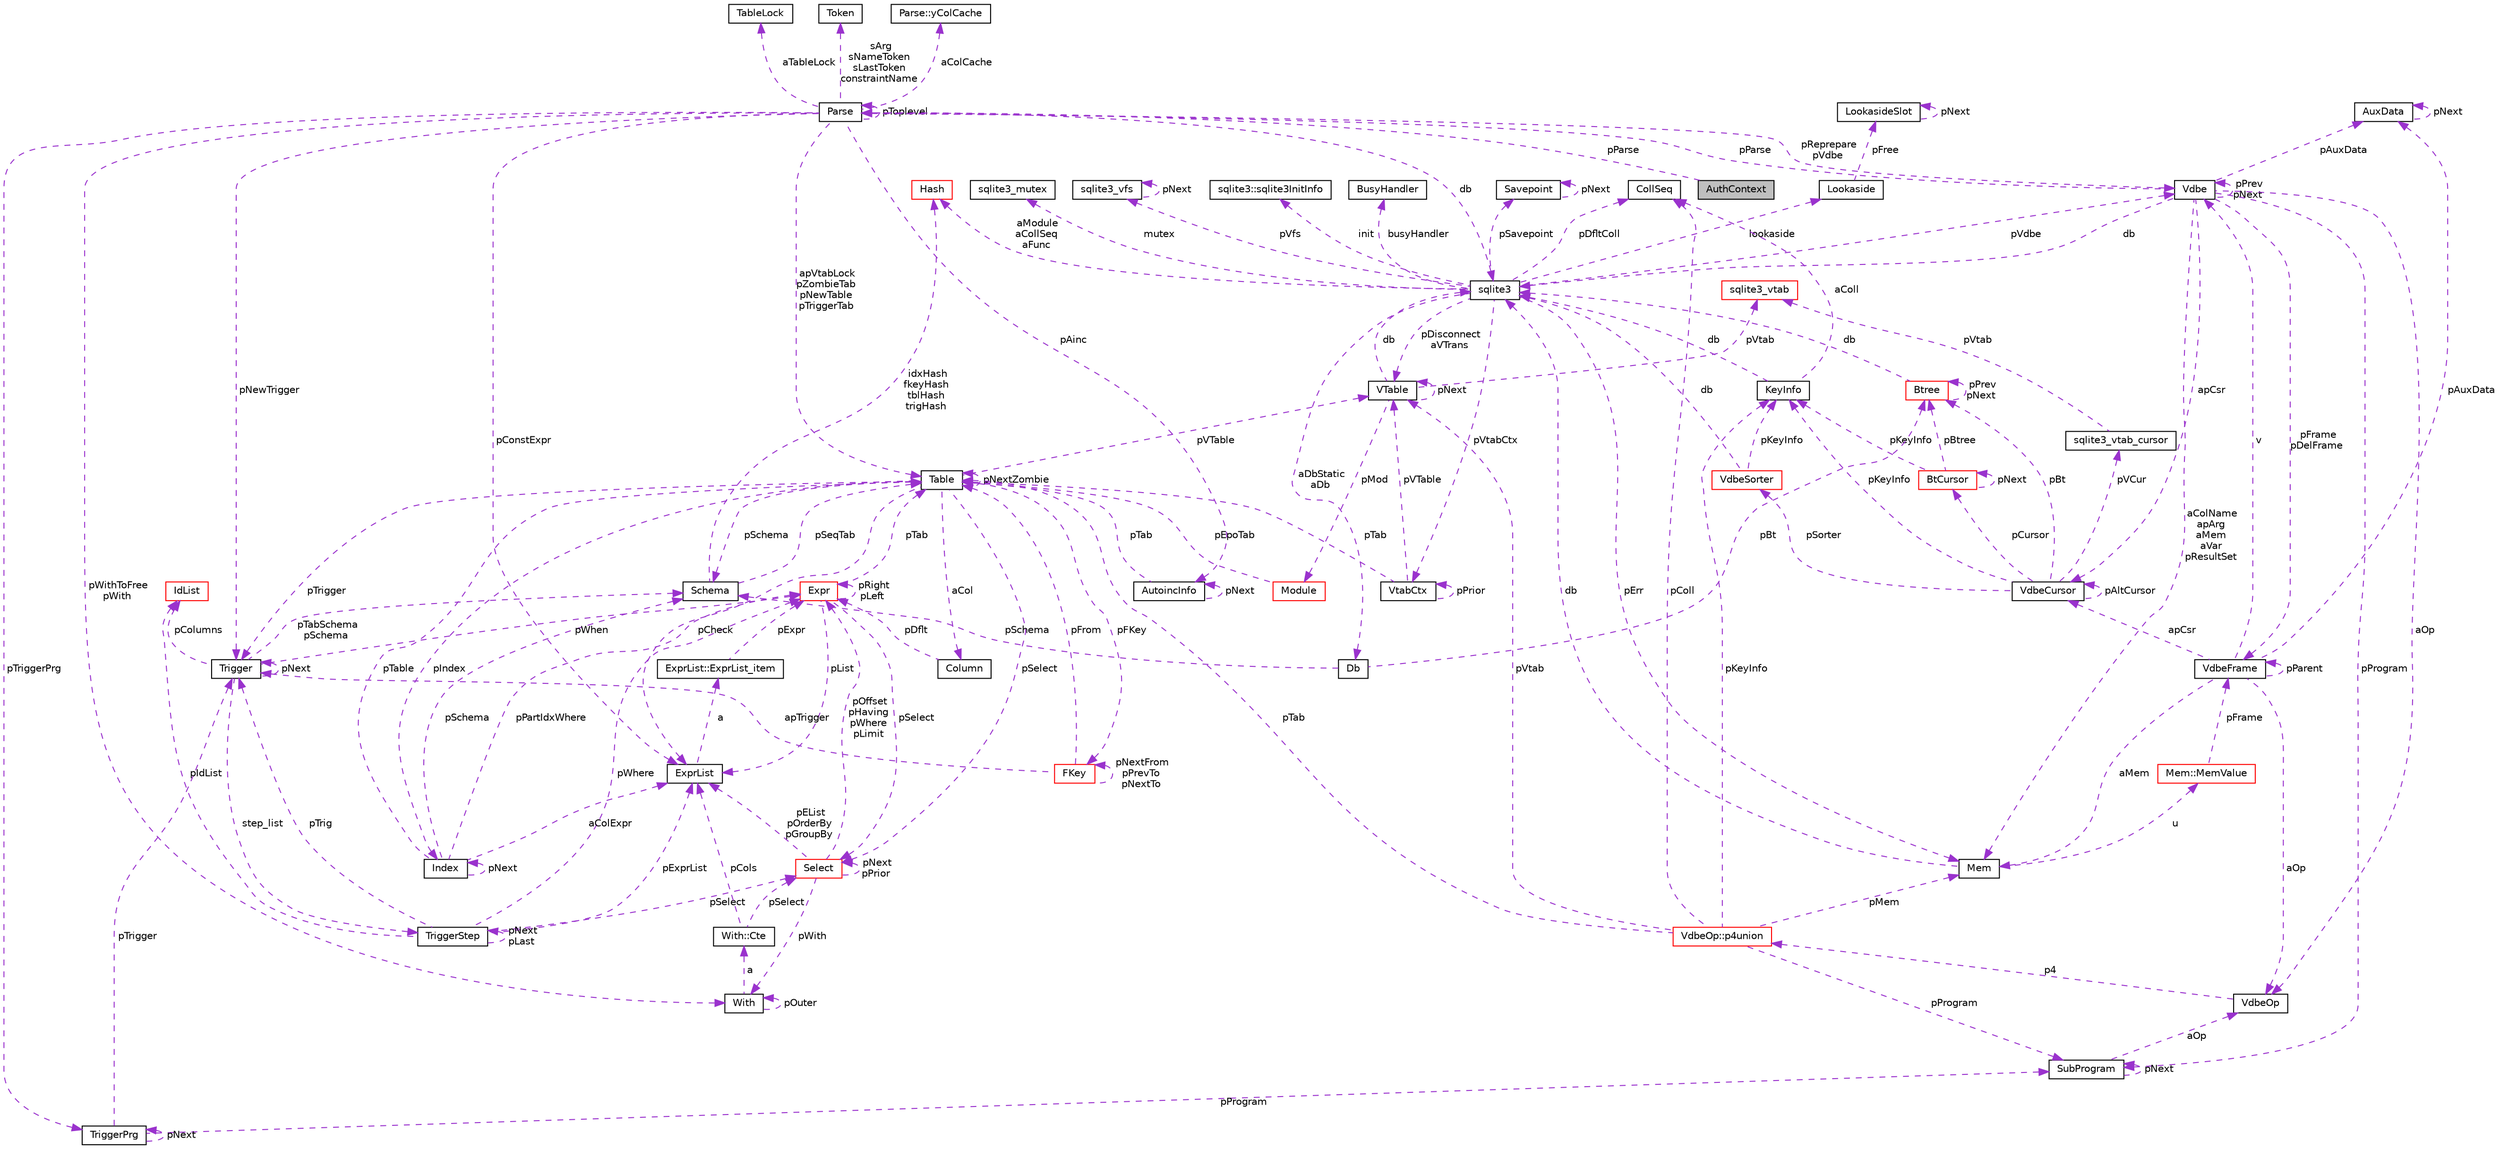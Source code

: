 digraph "AuthContext"
{
  edge [fontname="Helvetica",fontsize="10",labelfontname="Helvetica",labelfontsize="10"];
  node [fontname="Helvetica",fontsize="10",shape=record];
  Node1 [label="AuthContext",height=0.2,width=0.4,color="black", fillcolor="grey75", style="filled", fontcolor="black"];
  Node2 -> Node1 [dir="back",color="darkorchid3",fontsize="10",style="dashed",label=" pParse" ];
  Node2 [label="Parse",height=0.2,width=0.4,color="black", fillcolor="white", style="filled",URL="$structParse.html"];
  Node3 -> Node2 [dir="back",color="darkorchid3",fontsize="10",style="dashed",label=" pReprepare\npVdbe" ];
  Node3 [label="Vdbe",height=0.2,width=0.4,color="black", fillcolor="white", style="filled",URL="$structVdbe.html"];
  Node4 -> Node3 [dir="back",color="darkorchid3",fontsize="10",style="dashed",label=" aColName\napArg\naMem\naVar\npResultSet" ];
  Node4 [label="Mem",height=0.2,width=0.4,color="black", fillcolor="white", style="filled",URL="$structMem.html"];
  Node5 -> Node4 [dir="back",color="darkorchid3",fontsize="10",style="dashed",label=" u" ];
  Node5 [label="Mem::MemValue",height=0.2,width=0.4,color="red", fillcolor="white", style="filled",URL="$unionMem_1_1MemValue.html"];
  Node6 -> Node5 [dir="back",color="darkorchid3",fontsize="10",style="dashed",label=" pFrame" ];
  Node6 [label="VdbeFrame",height=0.2,width=0.4,color="black", fillcolor="white", style="filled",URL="$structVdbeFrame.html"];
  Node4 -> Node6 [dir="back",color="darkorchid3",fontsize="10",style="dashed",label=" aMem" ];
  Node3 -> Node6 [dir="back",color="darkorchid3",fontsize="10",style="dashed",label=" v" ];
  Node6 -> Node6 [dir="back",color="darkorchid3",fontsize="10",style="dashed",label=" pParent" ];
  Node7 -> Node6 [dir="back",color="darkorchid3",fontsize="10",style="dashed",label=" pAuxData" ];
  Node7 [label="AuxData",height=0.2,width=0.4,color="black", fillcolor="white", style="filled",URL="$structAuxData.html"];
  Node7 -> Node7 [dir="back",color="darkorchid3",fontsize="10",style="dashed",label=" pNext" ];
  Node8 -> Node6 [dir="back",color="darkorchid3",fontsize="10",style="dashed",label=" apCsr" ];
  Node8 [label="VdbeCursor",height=0.2,width=0.4,color="black", fillcolor="white", style="filled",URL="$structVdbeCursor.html"];
  Node9 -> Node8 [dir="back",color="darkorchid3",fontsize="10",style="dashed",label=" pCursor" ];
  Node9 [label="BtCursor",height=0.2,width=0.4,color="red", fillcolor="white", style="filled",URL="$structBtCursor.html"];
  Node9 -> Node9 [dir="back",color="darkorchid3",fontsize="10",style="dashed",label=" pNext" ];
  Node10 -> Node9 [dir="back",color="darkorchid3",fontsize="10",style="dashed",label=" pKeyInfo" ];
  Node10 [label="KeyInfo",height=0.2,width=0.4,color="black", fillcolor="white", style="filled",URL="$structKeyInfo.html"];
  Node11 -> Node10 [dir="back",color="darkorchid3",fontsize="10",style="dashed",label=" db" ];
  Node11 [label="sqlite3",height=0.2,width=0.4,color="black", fillcolor="white", style="filled",URL="$structsqlite3.html"];
  Node4 -> Node11 [dir="back",color="darkorchid3",fontsize="10",style="dashed",label=" pErr" ];
  Node3 -> Node11 [dir="back",color="darkorchid3",fontsize="10",style="dashed",label=" pVdbe" ];
  Node12 -> Node11 [dir="back",color="darkorchid3",fontsize="10",style="dashed",label=" pSavepoint" ];
  Node12 [label="Savepoint",height=0.2,width=0.4,color="black", fillcolor="white", style="filled",URL="$structSavepoint.html"];
  Node12 -> Node12 [dir="back",color="darkorchid3",fontsize="10",style="dashed",label=" pNext" ];
  Node13 -> Node11 [dir="back",color="darkorchid3",fontsize="10",style="dashed",label=" lookaside" ];
  Node13 [label="Lookaside",height=0.2,width=0.4,color="black", fillcolor="white", style="filled",URL="$structLookaside.html"];
  Node14 -> Node13 [dir="back",color="darkorchid3",fontsize="10",style="dashed",label=" pFree" ];
  Node14 [label="LookasideSlot",height=0.2,width=0.4,color="black", fillcolor="white", style="filled",URL="$structLookasideSlot.html"];
  Node14 -> Node14 [dir="back",color="darkorchid3",fontsize="10",style="dashed",label=" pNext" ];
  Node15 -> Node11 [dir="back",color="darkorchid3",fontsize="10",style="dashed",label=" mutex" ];
  Node15 [label="sqlite3_mutex",height=0.2,width=0.4,color="black", fillcolor="white", style="filled",URL="$structsqlite3__mutex.html"];
  Node16 -> Node11 [dir="back",color="darkorchid3",fontsize="10",style="dashed",label=" pVfs" ];
  Node16 [label="sqlite3_vfs",height=0.2,width=0.4,color="black", fillcolor="white", style="filled",URL="$structsqlite3__vfs.html"];
  Node16 -> Node16 [dir="back",color="darkorchid3",fontsize="10",style="dashed",label=" pNext" ];
  Node17 -> Node11 [dir="back",color="darkorchid3",fontsize="10",style="dashed",label=" init" ];
  Node17 [label="sqlite3::sqlite3InitInfo",height=0.2,width=0.4,color="black", fillcolor="white", style="filled",URL="$structsqlite3_1_1sqlite3InitInfo.html"];
  Node18 -> Node11 [dir="back",color="darkorchid3",fontsize="10",style="dashed",label=" busyHandler" ];
  Node18 [label="BusyHandler",height=0.2,width=0.4,color="black", fillcolor="white", style="filled",URL="$structBusyHandler.html"];
  Node19 -> Node11 [dir="back",color="darkorchid3",fontsize="10",style="dashed",label=" pVtabCtx" ];
  Node19 [label="VtabCtx",height=0.2,width=0.4,color="black", fillcolor="white", style="filled",URL="$structVtabCtx.html"];
  Node19 -> Node19 [dir="back",color="darkorchid3",fontsize="10",style="dashed",label=" pPrior" ];
  Node20 -> Node19 [dir="back",color="darkorchid3",fontsize="10",style="dashed",label=" pVTable" ];
  Node20 [label="VTable",height=0.2,width=0.4,color="black", fillcolor="white", style="filled",URL="$structVTable.html"];
  Node11 -> Node20 [dir="back",color="darkorchid3",fontsize="10",style="dashed",label=" db" ];
  Node20 -> Node20 [dir="back",color="darkorchid3",fontsize="10",style="dashed",label=" pNext" ];
  Node21 -> Node20 [dir="back",color="darkorchid3",fontsize="10",style="dashed",label=" pMod" ];
  Node21 [label="Module",height=0.2,width=0.4,color="red", fillcolor="white", style="filled",URL="$structModule.html"];
  Node22 -> Node21 [dir="back",color="darkorchid3",fontsize="10",style="dashed",label=" pEpoTab" ];
  Node22 [label="Table",height=0.2,width=0.4,color="black", fillcolor="white", style="filled",URL="$structTable.html"];
  Node23 -> Node22 [dir="back",color="darkorchid3",fontsize="10",style="dashed",label=" pSchema" ];
  Node23 [label="Schema",height=0.2,width=0.4,color="black", fillcolor="white", style="filled",URL="$structSchema.html"];
  Node22 -> Node23 [dir="back",color="darkorchid3",fontsize="10",style="dashed",label=" pSeqTab" ];
  Node24 -> Node23 [dir="back",color="darkorchid3",fontsize="10",style="dashed",label=" idxHash\nfkeyHash\ntblHash\ntrigHash" ];
  Node24 [label="Hash",height=0.2,width=0.4,color="red", fillcolor="white", style="filled",URL="$structHash.html"];
  Node25 -> Node22 [dir="back",color="darkorchid3",fontsize="10",style="dashed",label=" aCol" ];
  Node25 [label="Column",height=0.2,width=0.4,color="black", fillcolor="white", style="filled",URL="$structColumn.html"];
  Node26 -> Node25 [dir="back",color="darkorchid3",fontsize="10",style="dashed",label=" pDflt" ];
  Node26 [label="Expr",height=0.2,width=0.4,color="red", fillcolor="white", style="filled",URL="$structExpr.html"];
  Node26 -> Node26 [dir="back",color="darkorchid3",fontsize="10",style="dashed",label=" pRight\npLeft" ];
  Node22 -> Node26 [dir="back",color="darkorchid3",fontsize="10",style="dashed",label=" pTab" ];
  Node27 -> Node26 [dir="back",color="darkorchid3",fontsize="10",style="dashed",label=" pSelect" ];
  Node27 [label="Select",height=0.2,width=0.4,color="red", fillcolor="white", style="filled",URL="$structSelect.html"];
  Node26 -> Node27 [dir="back",color="darkorchid3",fontsize="10",style="dashed",label=" pOffset\npHaving\npWhere\npLimit" ];
  Node28 -> Node27 [dir="back",color="darkorchid3",fontsize="10",style="dashed",label=" pWith" ];
  Node28 [label="With",height=0.2,width=0.4,color="black", fillcolor="white", style="filled",URL="$structWith.html"];
  Node29 -> Node28 [dir="back",color="darkorchid3",fontsize="10",style="dashed",label=" a" ];
  Node29 [label="With::Cte",height=0.2,width=0.4,color="black", fillcolor="white", style="filled",URL="$structWith_1_1Cte.html"];
  Node27 -> Node29 [dir="back",color="darkorchid3",fontsize="10",style="dashed",label=" pSelect" ];
  Node30 -> Node29 [dir="back",color="darkorchid3",fontsize="10",style="dashed",label=" pCols" ];
  Node30 [label="ExprList",height=0.2,width=0.4,color="black", fillcolor="white", style="filled",URL="$structExprList.html"];
  Node31 -> Node30 [dir="back",color="darkorchid3",fontsize="10",style="dashed",label=" a" ];
  Node31 [label="ExprList::ExprList_item",height=0.2,width=0.4,color="black", fillcolor="white", style="filled",URL="$structExprList_1_1ExprList__item.html"];
  Node26 -> Node31 [dir="back",color="darkorchid3",fontsize="10",style="dashed",label=" pExpr" ];
  Node28 -> Node28 [dir="back",color="darkorchid3",fontsize="10",style="dashed",label=" pOuter" ];
  Node27 -> Node27 [dir="back",color="darkorchid3",fontsize="10",style="dashed",label=" pNext\npPrior" ];
  Node30 -> Node27 [dir="back",color="darkorchid3",fontsize="10",style="dashed",label=" pEList\npOrderBy\npGroupBy" ];
  Node30 -> Node26 [dir="back",color="darkorchid3",fontsize="10",style="dashed",label=" pList" ];
  Node32 -> Node22 [dir="back",color="darkorchid3",fontsize="10",style="dashed",label=" pFKey" ];
  Node32 [label="FKey",height=0.2,width=0.4,color="red", fillcolor="white", style="filled",URL="$structFKey.html"];
  Node32 -> Node32 [dir="back",color="darkorchid3",fontsize="10",style="dashed",label=" pNextFrom\npPrevTo\npNextTo" ];
  Node22 -> Node32 [dir="back",color="darkorchid3",fontsize="10",style="dashed",label=" pFrom" ];
  Node33 -> Node32 [dir="back",color="darkorchid3",fontsize="10",style="dashed",label=" apTrigger" ];
  Node33 [label="Trigger",height=0.2,width=0.4,color="black", fillcolor="white", style="filled",URL="$structTrigger.html"];
  Node34 -> Node33 [dir="back",color="darkorchid3",fontsize="10",style="dashed",label=" step_list" ];
  Node34 [label="TriggerStep",height=0.2,width=0.4,color="black", fillcolor="white", style="filled",URL="$structTriggerStep.html"];
  Node34 -> Node34 [dir="back",color="darkorchid3",fontsize="10",style="dashed",label=" pNext\npLast" ];
  Node26 -> Node34 [dir="back",color="darkorchid3",fontsize="10",style="dashed",label=" pWhere" ];
  Node35 -> Node34 [dir="back",color="darkorchid3",fontsize="10",style="dashed",label=" pIdList" ];
  Node35 [label="IdList",height=0.2,width=0.4,color="red", fillcolor="white", style="filled",URL="$structIdList.html"];
  Node27 -> Node34 [dir="back",color="darkorchid3",fontsize="10",style="dashed",label=" pSelect" ];
  Node33 -> Node34 [dir="back",color="darkorchid3",fontsize="10",style="dashed",label=" pTrig" ];
  Node30 -> Node34 [dir="back",color="darkorchid3",fontsize="10",style="dashed",label=" pExprList" ];
  Node23 -> Node33 [dir="back",color="darkorchid3",fontsize="10",style="dashed",label=" pTabSchema\npSchema" ];
  Node26 -> Node33 [dir="back",color="darkorchid3",fontsize="10",style="dashed",label=" pWhen" ];
  Node35 -> Node33 [dir="back",color="darkorchid3",fontsize="10",style="dashed",label=" pColumns" ];
  Node33 -> Node33 [dir="back",color="darkorchid3",fontsize="10",style="dashed",label=" pNext" ];
  Node20 -> Node22 [dir="back",color="darkorchid3",fontsize="10",style="dashed",label=" pVTable" ];
  Node22 -> Node22 [dir="back",color="darkorchid3",fontsize="10",style="dashed",label=" pNextZombie" ];
  Node33 -> Node22 [dir="back",color="darkorchid3",fontsize="10",style="dashed",label=" pTrigger" ];
  Node27 -> Node22 [dir="back",color="darkorchid3",fontsize="10",style="dashed",label=" pSelect" ];
  Node30 -> Node22 [dir="back",color="darkorchid3",fontsize="10",style="dashed",label=" pCheck" ];
  Node36 -> Node22 [dir="back",color="darkorchid3",fontsize="10",style="dashed",label=" pIndex" ];
  Node36 [label="Index",height=0.2,width=0.4,color="black", fillcolor="white", style="filled",URL="$structIndex.html"];
  Node23 -> Node36 [dir="back",color="darkorchid3",fontsize="10",style="dashed",label=" pSchema" ];
  Node26 -> Node36 [dir="back",color="darkorchid3",fontsize="10",style="dashed",label=" pPartIdxWhere" ];
  Node22 -> Node36 [dir="back",color="darkorchid3",fontsize="10",style="dashed",label=" pTable" ];
  Node30 -> Node36 [dir="back",color="darkorchid3",fontsize="10",style="dashed",label=" aColExpr" ];
  Node36 -> Node36 [dir="back",color="darkorchid3",fontsize="10",style="dashed",label=" pNext" ];
  Node37 -> Node20 [dir="back",color="darkorchid3",fontsize="10",style="dashed",label=" pVtab" ];
  Node37 [label="sqlite3_vtab",height=0.2,width=0.4,color="red", fillcolor="white", style="filled",URL="$structsqlite3__vtab.html"];
  Node22 -> Node19 [dir="back",color="darkorchid3",fontsize="10",style="dashed",label=" pTab" ];
  Node38 -> Node11 [dir="back",color="darkorchid3",fontsize="10",style="dashed",label=" pDfltColl" ];
  Node38 [label="CollSeq",height=0.2,width=0.4,color="black", fillcolor="white", style="filled",URL="$structCollSeq.html"];
  Node20 -> Node11 [dir="back",color="darkorchid3",fontsize="10",style="dashed",label=" pDisconnect\naVTrans" ];
  Node39 -> Node11 [dir="back",color="darkorchid3",fontsize="10",style="dashed",label=" aDbStatic\naDb" ];
  Node39 [label="Db",height=0.2,width=0.4,color="black", fillcolor="white", style="filled",URL="$structDb.html"];
  Node23 -> Node39 [dir="back",color="darkorchid3",fontsize="10",style="dashed",label=" pSchema" ];
  Node40 -> Node39 [dir="back",color="darkorchid3",fontsize="10",style="dashed",label=" pBt" ];
  Node40 [label="Btree",height=0.2,width=0.4,color="red", fillcolor="white", style="filled",URL="$structBtree.html"];
  Node11 -> Node40 [dir="back",color="darkorchid3",fontsize="10",style="dashed",label=" db" ];
  Node40 -> Node40 [dir="back",color="darkorchid3",fontsize="10",style="dashed",label=" pPrev\npNext" ];
  Node24 -> Node11 [dir="back",color="darkorchid3",fontsize="10",style="dashed",label=" aModule\naCollSeq\naFunc" ];
  Node38 -> Node10 [dir="back",color="darkorchid3",fontsize="10",style="dashed",label=" aColl" ];
  Node40 -> Node9 [dir="back",color="darkorchid3",fontsize="10",style="dashed",label=" pBtree" ];
  Node41 -> Node8 [dir="back",color="darkorchid3",fontsize="10",style="dashed",label=" pVCur" ];
  Node41 [label="sqlite3_vtab_cursor",height=0.2,width=0.4,color="black", fillcolor="white", style="filled",URL="$structsqlite3__vtab__cursor.html"];
  Node37 -> Node41 [dir="back",color="darkorchid3",fontsize="10",style="dashed",label=" pVtab" ];
  Node8 -> Node8 [dir="back",color="darkorchid3",fontsize="10",style="dashed",label=" pAltCursor" ];
  Node10 -> Node8 [dir="back",color="darkorchid3",fontsize="10",style="dashed",label=" pKeyInfo" ];
  Node40 -> Node8 [dir="back",color="darkorchid3",fontsize="10",style="dashed",label=" pBt" ];
  Node42 -> Node8 [dir="back",color="darkorchid3",fontsize="10",style="dashed",label=" pSorter" ];
  Node42 [label="VdbeSorter",height=0.2,width=0.4,color="red", fillcolor="white", style="filled",URL="$structVdbeSorter.html"];
  Node11 -> Node42 [dir="back",color="darkorchid3",fontsize="10",style="dashed",label=" db" ];
  Node10 -> Node42 [dir="back",color="darkorchid3",fontsize="10",style="dashed",label=" pKeyInfo" ];
  Node43 -> Node6 [dir="back",color="darkorchid3",fontsize="10",style="dashed",label=" aOp" ];
  Node43 [label="VdbeOp",height=0.2,width=0.4,color="black", fillcolor="white", style="filled",URL="$structVdbeOp.html"];
  Node44 -> Node43 [dir="back",color="darkorchid3",fontsize="10",style="dashed",label=" p4" ];
  Node44 [label="VdbeOp::p4union",height=0.2,width=0.4,color="red", fillcolor="white", style="filled",URL="$unionVdbeOp_1_1p4union.html"];
  Node4 -> Node44 [dir="back",color="darkorchid3",fontsize="10",style="dashed",label=" pMem" ];
  Node38 -> Node44 [dir="back",color="darkorchid3",fontsize="10",style="dashed",label=" pColl" ];
  Node20 -> Node44 [dir="back",color="darkorchid3",fontsize="10",style="dashed",label=" pVtab" ];
  Node22 -> Node44 [dir="back",color="darkorchid3",fontsize="10",style="dashed",label=" pTab" ];
  Node45 -> Node44 [dir="back",color="darkorchid3",fontsize="10",style="dashed",label=" pProgram" ];
  Node45 [label="SubProgram",height=0.2,width=0.4,color="black", fillcolor="white", style="filled",URL="$structSubProgram.html"];
  Node45 -> Node45 [dir="back",color="darkorchid3",fontsize="10",style="dashed",label=" pNext" ];
  Node43 -> Node45 [dir="back",color="darkorchid3",fontsize="10",style="dashed",label=" aOp" ];
  Node10 -> Node44 [dir="back",color="darkorchid3",fontsize="10",style="dashed",label=" pKeyInfo" ];
  Node11 -> Node4 [dir="back",color="darkorchid3",fontsize="10",style="dashed",label=" db" ];
  Node3 -> Node3 [dir="back",color="darkorchid3",fontsize="10",style="dashed",label=" pPrev\npNext" ];
  Node11 -> Node3 [dir="back",color="darkorchid3",fontsize="10",style="dashed",label=" db" ];
  Node6 -> Node3 [dir="back",color="darkorchid3",fontsize="10",style="dashed",label=" pFrame\npDelFrame" ];
  Node7 -> Node3 [dir="back",color="darkorchid3",fontsize="10",style="dashed",label=" pAuxData" ];
  Node45 -> Node3 [dir="back",color="darkorchid3",fontsize="10",style="dashed",label=" pProgram" ];
  Node8 -> Node3 [dir="back",color="darkorchid3",fontsize="10",style="dashed",label=" apCsr" ];
  Node2 -> Node3 [dir="back",color="darkorchid3",fontsize="10",style="dashed",label=" pParse" ];
  Node43 -> Node3 [dir="back",color="darkorchid3",fontsize="10",style="dashed",label=" aOp" ];
  Node11 -> Node2 [dir="back",color="darkorchid3",fontsize="10",style="dashed",label=" db" ];
  Node46 -> Node2 [dir="back",color="darkorchid3",fontsize="10",style="dashed",label=" aTableLock" ];
  Node46 [label="TableLock",height=0.2,width=0.4,color="black", fillcolor="white", style="filled",URL="$structTableLock.html"];
  Node47 -> Node2 [dir="back",color="darkorchid3",fontsize="10",style="dashed",label=" sArg\nsNameToken\nsLastToken\nconstraintName" ];
  Node47 [label="Token",height=0.2,width=0.4,color="black", fillcolor="white", style="filled",URL="$structToken.html"];
  Node28 -> Node2 [dir="back",color="darkorchid3",fontsize="10",style="dashed",label=" pWithToFree\npWith" ];
  Node48 -> Node2 [dir="back",color="darkorchid3",fontsize="10",style="dashed",label=" aColCache" ];
  Node48 [label="Parse::yColCache",height=0.2,width=0.4,color="black", fillcolor="white", style="filled",URL="$structParse_1_1yColCache.html"];
  Node22 -> Node2 [dir="back",color="darkorchid3",fontsize="10",style="dashed",label=" apVtabLock\npZombieTab\npNewTable\npTriggerTab" ];
  Node33 -> Node2 [dir="back",color="darkorchid3",fontsize="10",style="dashed",label=" pNewTrigger" ];
  Node49 -> Node2 [dir="back",color="darkorchid3",fontsize="10",style="dashed",label=" pTriggerPrg" ];
  Node49 [label="TriggerPrg",height=0.2,width=0.4,color="black", fillcolor="white", style="filled",URL="$structTriggerPrg.html"];
  Node45 -> Node49 [dir="back",color="darkorchid3",fontsize="10",style="dashed",label=" pProgram" ];
  Node33 -> Node49 [dir="back",color="darkorchid3",fontsize="10",style="dashed",label=" pTrigger" ];
  Node49 -> Node49 [dir="back",color="darkorchid3",fontsize="10",style="dashed",label=" pNext" ];
  Node50 -> Node2 [dir="back",color="darkorchid3",fontsize="10",style="dashed",label=" pAinc" ];
  Node50 [label="AutoincInfo",height=0.2,width=0.4,color="black", fillcolor="white", style="filled",URL="$structAutoincInfo.html"];
  Node22 -> Node50 [dir="back",color="darkorchid3",fontsize="10",style="dashed",label=" pTab" ];
  Node50 -> Node50 [dir="back",color="darkorchid3",fontsize="10",style="dashed",label=" pNext" ];
  Node30 -> Node2 [dir="back",color="darkorchid3",fontsize="10",style="dashed",label=" pConstExpr" ];
  Node2 -> Node2 [dir="back",color="darkorchid3",fontsize="10",style="dashed",label=" pToplevel" ];
}

